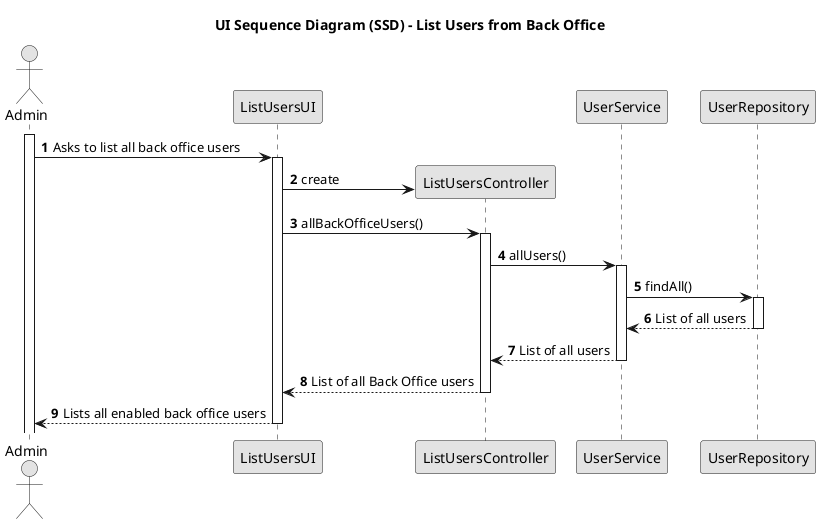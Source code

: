 @startuml
'https://plantuml.com/sequence-diagram

@startuml
skinparam monochrome true
skinparam packageStyle rectangle
skinparam shadowing false

title UI Sequence Diagram (SSD) - List Users from Back Office

autonumber

actor "Admin" as User
participant "ListUsersUI" as UI
participant "ListUsersController" as Controller
participant "UserService" as UserService
participant "UserRepository" as UserRepository

activate User

    User -> UI : Asks to list all back office users
    activate UI

    UI -> Controller**: create

    UI -> Controller: allBackOfficeUsers()
    activate Controller

    Controller -> UserService: allUsers()
    activate UserService

    UserService -> UserRepository: findAll()
    activate UserRepository

    UserRepository --> UserService: List of all users
    deactivate UserRepository

    UserService --> Controller: List of all users
    deactivate UserService

    Controller --> UI: List of all Back Office users
    deactivate Controller


    UI --> User : Lists all enabled back office users
    deactivate UI






@enduml